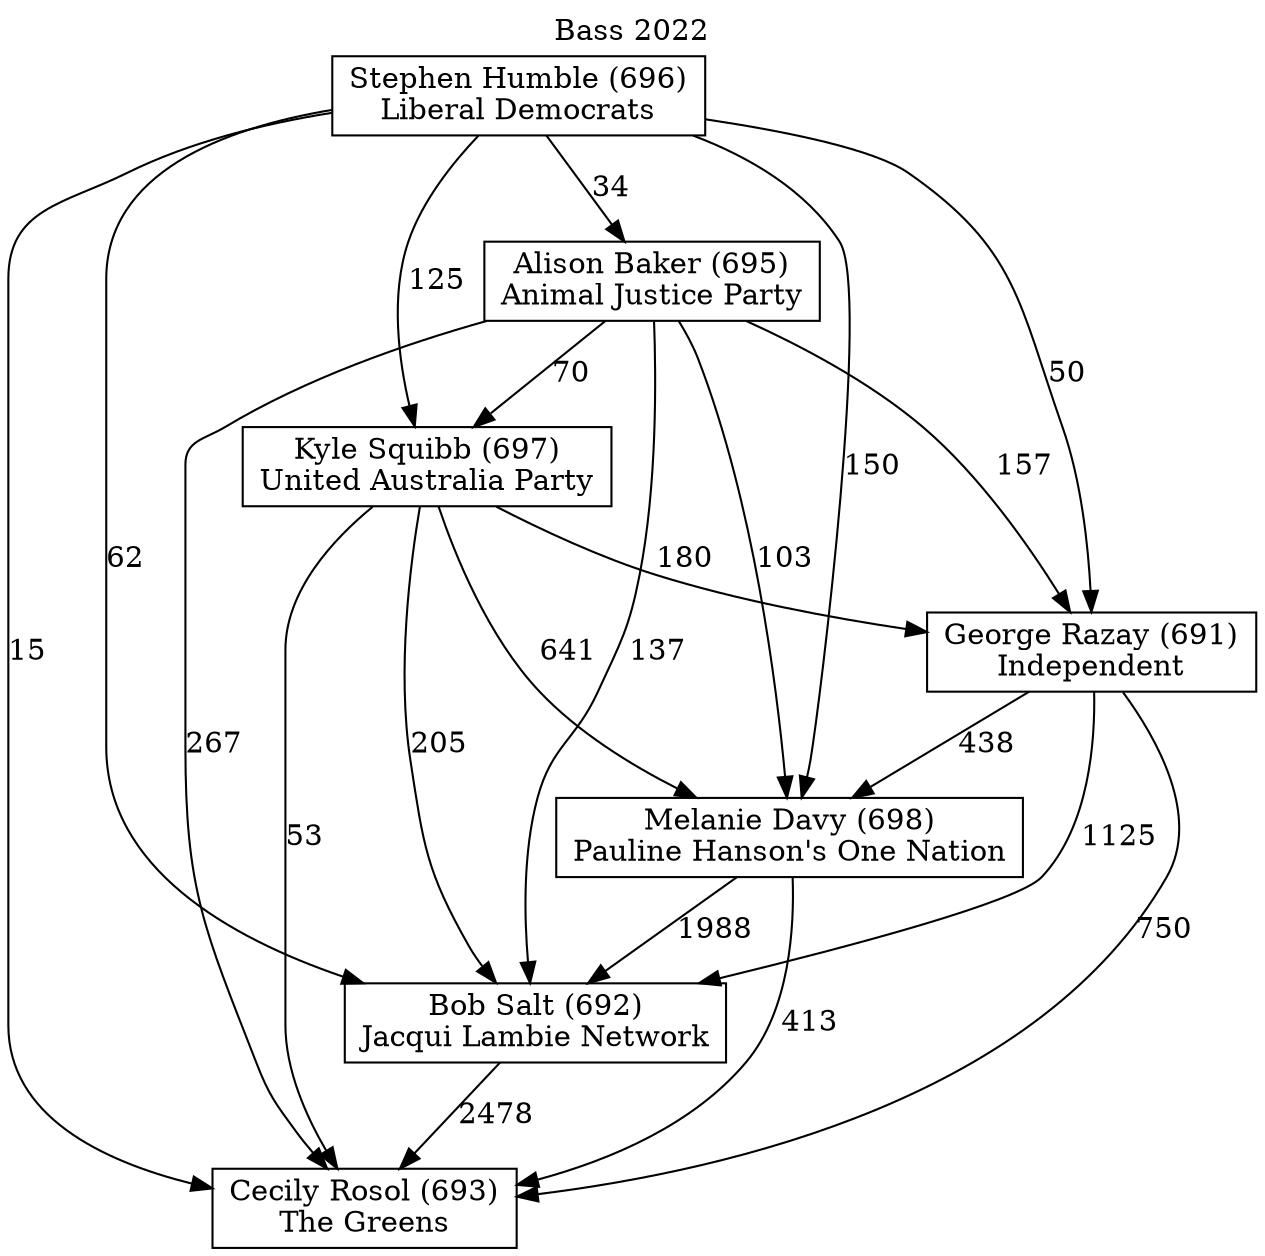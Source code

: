 // House preference flow
digraph "Cecily Rosol (693)_Bass_2022" {
	graph [label="Bass 2022" labelloc=t mclimit=10]
	node [shape=box]
	"Cecily Rosol (693)" [label="Cecily Rosol (693)
The Greens"]
	"Bob Salt (692)" [label="Bob Salt (692)
Jacqui Lambie Network"]
	"Melanie Davy (698)" [label="Melanie Davy (698)
Pauline Hanson's One Nation"]
	"George Razay (691)" [label="George Razay (691)
Independent"]
	"Kyle Squibb (697)" [label="Kyle Squibb (697)
United Australia Party"]
	"Alison Baker (695)" [label="Alison Baker (695)
Animal Justice Party"]
	"Stephen Humble (696)" [label="Stephen Humble (696)
Liberal Democrats"]
	"Cecily Rosol (693)" [label="Cecily Rosol (693)
The Greens"]
	"Melanie Davy (698)" [label="Melanie Davy (698)
Pauline Hanson's One Nation"]
	"George Razay (691)" [label="George Razay (691)
Independent"]
	"Kyle Squibb (697)" [label="Kyle Squibb (697)
United Australia Party"]
	"Alison Baker (695)" [label="Alison Baker (695)
Animal Justice Party"]
	"Stephen Humble (696)" [label="Stephen Humble (696)
Liberal Democrats"]
	"Cecily Rosol (693)" [label="Cecily Rosol (693)
The Greens"]
	"George Razay (691)" [label="George Razay (691)
Independent"]
	"Kyle Squibb (697)" [label="Kyle Squibb (697)
United Australia Party"]
	"Alison Baker (695)" [label="Alison Baker (695)
Animal Justice Party"]
	"Stephen Humble (696)" [label="Stephen Humble (696)
Liberal Democrats"]
	"Cecily Rosol (693)" [label="Cecily Rosol (693)
The Greens"]
	"Kyle Squibb (697)" [label="Kyle Squibb (697)
United Australia Party"]
	"Alison Baker (695)" [label="Alison Baker (695)
Animal Justice Party"]
	"Stephen Humble (696)" [label="Stephen Humble (696)
Liberal Democrats"]
	"Cecily Rosol (693)" [label="Cecily Rosol (693)
The Greens"]
	"Alison Baker (695)" [label="Alison Baker (695)
Animal Justice Party"]
	"Stephen Humble (696)" [label="Stephen Humble (696)
Liberal Democrats"]
	"Cecily Rosol (693)" [label="Cecily Rosol (693)
The Greens"]
	"Stephen Humble (696)" [label="Stephen Humble (696)
Liberal Democrats"]
	"Stephen Humble (696)" [label="Stephen Humble (696)
Liberal Democrats"]
	"Alison Baker (695)" [label="Alison Baker (695)
Animal Justice Party"]
	"Stephen Humble (696)" [label="Stephen Humble (696)
Liberal Democrats"]
	"Stephen Humble (696)" [label="Stephen Humble (696)
Liberal Democrats"]
	"Kyle Squibb (697)" [label="Kyle Squibb (697)
United Australia Party"]
	"Alison Baker (695)" [label="Alison Baker (695)
Animal Justice Party"]
	"Stephen Humble (696)" [label="Stephen Humble (696)
Liberal Democrats"]
	"Kyle Squibb (697)" [label="Kyle Squibb (697)
United Australia Party"]
	"Stephen Humble (696)" [label="Stephen Humble (696)
Liberal Democrats"]
	"Stephen Humble (696)" [label="Stephen Humble (696)
Liberal Democrats"]
	"Alison Baker (695)" [label="Alison Baker (695)
Animal Justice Party"]
	"Stephen Humble (696)" [label="Stephen Humble (696)
Liberal Democrats"]
	"Stephen Humble (696)" [label="Stephen Humble (696)
Liberal Democrats"]
	"George Razay (691)" [label="George Razay (691)
Independent"]
	"Kyle Squibb (697)" [label="Kyle Squibb (697)
United Australia Party"]
	"Alison Baker (695)" [label="Alison Baker (695)
Animal Justice Party"]
	"Stephen Humble (696)" [label="Stephen Humble (696)
Liberal Democrats"]
	"George Razay (691)" [label="George Razay (691)
Independent"]
	"Alison Baker (695)" [label="Alison Baker (695)
Animal Justice Party"]
	"Stephen Humble (696)" [label="Stephen Humble (696)
Liberal Democrats"]
	"George Razay (691)" [label="George Razay (691)
Independent"]
	"Stephen Humble (696)" [label="Stephen Humble (696)
Liberal Democrats"]
	"Stephen Humble (696)" [label="Stephen Humble (696)
Liberal Democrats"]
	"Alison Baker (695)" [label="Alison Baker (695)
Animal Justice Party"]
	"Stephen Humble (696)" [label="Stephen Humble (696)
Liberal Democrats"]
	"Stephen Humble (696)" [label="Stephen Humble (696)
Liberal Democrats"]
	"Kyle Squibb (697)" [label="Kyle Squibb (697)
United Australia Party"]
	"Alison Baker (695)" [label="Alison Baker (695)
Animal Justice Party"]
	"Stephen Humble (696)" [label="Stephen Humble (696)
Liberal Democrats"]
	"Kyle Squibb (697)" [label="Kyle Squibb (697)
United Australia Party"]
	"Stephen Humble (696)" [label="Stephen Humble (696)
Liberal Democrats"]
	"Stephen Humble (696)" [label="Stephen Humble (696)
Liberal Democrats"]
	"Alison Baker (695)" [label="Alison Baker (695)
Animal Justice Party"]
	"Stephen Humble (696)" [label="Stephen Humble (696)
Liberal Democrats"]
	"Stephen Humble (696)" [label="Stephen Humble (696)
Liberal Democrats"]
	"Melanie Davy (698)" [label="Melanie Davy (698)
Pauline Hanson's One Nation"]
	"George Razay (691)" [label="George Razay (691)
Independent"]
	"Kyle Squibb (697)" [label="Kyle Squibb (697)
United Australia Party"]
	"Alison Baker (695)" [label="Alison Baker (695)
Animal Justice Party"]
	"Stephen Humble (696)" [label="Stephen Humble (696)
Liberal Democrats"]
	"Melanie Davy (698)" [label="Melanie Davy (698)
Pauline Hanson's One Nation"]
	"Kyle Squibb (697)" [label="Kyle Squibb (697)
United Australia Party"]
	"Alison Baker (695)" [label="Alison Baker (695)
Animal Justice Party"]
	"Stephen Humble (696)" [label="Stephen Humble (696)
Liberal Democrats"]
	"Melanie Davy (698)" [label="Melanie Davy (698)
Pauline Hanson's One Nation"]
	"Alison Baker (695)" [label="Alison Baker (695)
Animal Justice Party"]
	"Stephen Humble (696)" [label="Stephen Humble (696)
Liberal Democrats"]
	"Melanie Davy (698)" [label="Melanie Davy (698)
Pauline Hanson's One Nation"]
	"Stephen Humble (696)" [label="Stephen Humble (696)
Liberal Democrats"]
	"Stephen Humble (696)" [label="Stephen Humble (696)
Liberal Democrats"]
	"Alison Baker (695)" [label="Alison Baker (695)
Animal Justice Party"]
	"Stephen Humble (696)" [label="Stephen Humble (696)
Liberal Democrats"]
	"Stephen Humble (696)" [label="Stephen Humble (696)
Liberal Democrats"]
	"Kyle Squibb (697)" [label="Kyle Squibb (697)
United Australia Party"]
	"Alison Baker (695)" [label="Alison Baker (695)
Animal Justice Party"]
	"Stephen Humble (696)" [label="Stephen Humble (696)
Liberal Democrats"]
	"Kyle Squibb (697)" [label="Kyle Squibb (697)
United Australia Party"]
	"Stephen Humble (696)" [label="Stephen Humble (696)
Liberal Democrats"]
	"Stephen Humble (696)" [label="Stephen Humble (696)
Liberal Democrats"]
	"Alison Baker (695)" [label="Alison Baker (695)
Animal Justice Party"]
	"Stephen Humble (696)" [label="Stephen Humble (696)
Liberal Democrats"]
	"Stephen Humble (696)" [label="Stephen Humble (696)
Liberal Democrats"]
	"George Razay (691)" [label="George Razay (691)
Independent"]
	"Kyle Squibb (697)" [label="Kyle Squibb (697)
United Australia Party"]
	"Alison Baker (695)" [label="Alison Baker (695)
Animal Justice Party"]
	"Stephen Humble (696)" [label="Stephen Humble (696)
Liberal Democrats"]
	"George Razay (691)" [label="George Razay (691)
Independent"]
	"Alison Baker (695)" [label="Alison Baker (695)
Animal Justice Party"]
	"Stephen Humble (696)" [label="Stephen Humble (696)
Liberal Democrats"]
	"George Razay (691)" [label="George Razay (691)
Independent"]
	"Stephen Humble (696)" [label="Stephen Humble (696)
Liberal Democrats"]
	"Stephen Humble (696)" [label="Stephen Humble (696)
Liberal Democrats"]
	"Alison Baker (695)" [label="Alison Baker (695)
Animal Justice Party"]
	"Stephen Humble (696)" [label="Stephen Humble (696)
Liberal Democrats"]
	"Stephen Humble (696)" [label="Stephen Humble (696)
Liberal Democrats"]
	"Kyle Squibb (697)" [label="Kyle Squibb (697)
United Australia Party"]
	"Alison Baker (695)" [label="Alison Baker (695)
Animal Justice Party"]
	"Stephen Humble (696)" [label="Stephen Humble (696)
Liberal Democrats"]
	"Kyle Squibb (697)" [label="Kyle Squibb (697)
United Australia Party"]
	"Stephen Humble (696)" [label="Stephen Humble (696)
Liberal Democrats"]
	"Stephen Humble (696)" [label="Stephen Humble (696)
Liberal Democrats"]
	"Alison Baker (695)" [label="Alison Baker (695)
Animal Justice Party"]
	"Stephen Humble (696)" [label="Stephen Humble (696)
Liberal Democrats"]
	"Stephen Humble (696)" [label="Stephen Humble (696)
Liberal Democrats"]
	"Bob Salt (692)" [label="Bob Salt (692)
Jacqui Lambie Network"]
	"Melanie Davy (698)" [label="Melanie Davy (698)
Pauline Hanson's One Nation"]
	"George Razay (691)" [label="George Razay (691)
Independent"]
	"Kyle Squibb (697)" [label="Kyle Squibb (697)
United Australia Party"]
	"Alison Baker (695)" [label="Alison Baker (695)
Animal Justice Party"]
	"Stephen Humble (696)" [label="Stephen Humble (696)
Liberal Democrats"]
	"Bob Salt (692)" [label="Bob Salt (692)
Jacqui Lambie Network"]
	"George Razay (691)" [label="George Razay (691)
Independent"]
	"Kyle Squibb (697)" [label="Kyle Squibb (697)
United Australia Party"]
	"Alison Baker (695)" [label="Alison Baker (695)
Animal Justice Party"]
	"Stephen Humble (696)" [label="Stephen Humble (696)
Liberal Democrats"]
	"Bob Salt (692)" [label="Bob Salt (692)
Jacqui Lambie Network"]
	"Kyle Squibb (697)" [label="Kyle Squibb (697)
United Australia Party"]
	"Alison Baker (695)" [label="Alison Baker (695)
Animal Justice Party"]
	"Stephen Humble (696)" [label="Stephen Humble (696)
Liberal Democrats"]
	"Bob Salt (692)" [label="Bob Salt (692)
Jacqui Lambie Network"]
	"Alison Baker (695)" [label="Alison Baker (695)
Animal Justice Party"]
	"Stephen Humble (696)" [label="Stephen Humble (696)
Liberal Democrats"]
	"Bob Salt (692)" [label="Bob Salt (692)
Jacqui Lambie Network"]
	"Stephen Humble (696)" [label="Stephen Humble (696)
Liberal Democrats"]
	"Stephen Humble (696)" [label="Stephen Humble (696)
Liberal Democrats"]
	"Alison Baker (695)" [label="Alison Baker (695)
Animal Justice Party"]
	"Stephen Humble (696)" [label="Stephen Humble (696)
Liberal Democrats"]
	"Stephen Humble (696)" [label="Stephen Humble (696)
Liberal Democrats"]
	"Kyle Squibb (697)" [label="Kyle Squibb (697)
United Australia Party"]
	"Alison Baker (695)" [label="Alison Baker (695)
Animal Justice Party"]
	"Stephen Humble (696)" [label="Stephen Humble (696)
Liberal Democrats"]
	"Kyle Squibb (697)" [label="Kyle Squibb (697)
United Australia Party"]
	"Stephen Humble (696)" [label="Stephen Humble (696)
Liberal Democrats"]
	"Stephen Humble (696)" [label="Stephen Humble (696)
Liberal Democrats"]
	"Alison Baker (695)" [label="Alison Baker (695)
Animal Justice Party"]
	"Stephen Humble (696)" [label="Stephen Humble (696)
Liberal Democrats"]
	"Stephen Humble (696)" [label="Stephen Humble (696)
Liberal Democrats"]
	"George Razay (691)" [label="George Razay (691)
Independent"]
	"Kyle Squibb (697)" [label="Kyle Squibb (697)
United Australia Party"]
	"Alison Baker (695)" [label="Alison Baker (695)
Animal Justice Party"]
	"Stephen Humble (696)" [label="Stephen Humble (696)
Liberal Democrats"]
	"George Razay (691)" [label="George Razay (691)
Independent"]
	"Alison Baker (695)" [label="Alison Baker (695)
Animal Justice Party"]
	"Stephen Humble (696)" [label="Stephen Humble (696)
Liberal Democrats"]
	"George Razay (691)" [label="George Razay (691)
Independent"]
	"Stephen Humble (696)" [label="Stephen Humble (696)
Liberal Democrats"]
	"Stephen Humble (696)" [label="Stephen Humble (696)
Liberal Democrats"]
	"Alison Baker (695)" [label="Alison Baker (695)
Animal Justice Party"]
	"Stephen Humble (696)" [label="Stephen Humble (696)
Liberal Democrats"]
	"Stephen Humble (696)" [label="Stephen Humble (696)
Liberal Democrats"]
	"Kyle Squibb (697)" [label="Kyle Squibb (697)
United Australia Party"]
	"Alison Baker (695)" [label="Alison Baker (695)
Animal Justice Party"]
	"Stephen Humble (696)" [label="Stephen Humble (696)
Liberal Democrats"]
	"Kyle Squibb (697)" [label="Kyle Squibb (697)
United Australia Party"]
	"Stephen Humble (696)" [label="Stephen Humble (696)
Liberal Democrats"]
	"Stephen Humble (696)" [label="Stephen Humble (696)
Liberal Democrats"]
	"Alison Baker (695)" [label="Alison Baker (695)
Animal Justice Party"]
	"Stephen Humble (696)" [label="Stephen Humble (696)
Liberal Democrats"]
	"Stephen Humble (696)" [label="Stephen Humble (696)
Liberal Democrats"]
	"Melanie Davy (698)" [label="Melanie Davy (698)
Pauline Hanson's One Nation"]
	"George Razay (691)" [label="George Razay (691)
Independent"]
	"Kyle Squibb (697)" [label="Kyle Squibb (697)
United Australia Party"]
	"Alison Baker (695)" [label="Alison Baker (695)
Animal Justice Party"]
	"Stephen Humble (696)" [label="Stephen Humble (696)
Liberal Democrats"]
	"Melanie Davy (698)" [label="Melanie Davy (698)
Pauline Hanson's One Nation"]
	"Kyle Squibb (697)" [label="Kyle Squibb (697)
United Australia Party"]
	"Alison Baker (695)" [label="Alison Baker (695)
Animal Justice Party"]
	"Stephen Humble (696)" [label="Stephen Humble (696)
Liberal Democrats"]
	"Melanie Davy (698)" [label="Melanie Davy (698)
Pauline Hanson's One Nation"]
	"Alison Baker (695)" [label="Alison Baker (695)
Animal Justice Party"]
	"Stephen Humble (696)" [label="Stephen Humble (696)
Liberal Democrats"]
	"Melanie Davy (698)" [label="Melanie Davy (698)
Pauline Hanson's One Nation"]
	"Stephen Humble (696)" [label="Stephen Humble (696)
Liberal Democrats"]
	"Stephen Humble (696)" [label="Stephen Humble (696)
Liberal Democrats"]
	"Alison Baker (695)" [label="Alison Baker (695)
Animal Justice Party"]
	"Stephen Humble (696)" [label="Stephen Humble (696)
Liberal Democrats"]
	"Stephen Humble (696)" [label="Stephen Humble (696)
Liberal Democrats"]
	"Kyle Squibb (697)" [label="Kyle Squibb (697)
United Australia Party"]
	"Alison Baker (695)" [label="Alison Baker (695)
Animal Justice Party"]
	"Stephen Humble (696)" [label="Stephen Humble (696)
Liberal Democrats"]
	"Kyle Squibb (697)" [label="Kyle Squibb (697)
United Australia Party"]
	"Stephen Humble (696)" [label="Stephen Humble (696)
Liberal Democrats"]
	"Stephen Humble (696)" [label="Stephen Humble (696)
Liberal Democrats"]
	"Alison Baker (695)" [label="Alison Baker (695)
Animal Justice Party"]
	"Stephen Humble (696)" [label="Stephen Humble (696)
Liberal Democrats"]
	"Stephen Humble (696)" [label="Stephen Humble (696)
Liberal Democrats"]
	"George Razay (691)" [label="George Razay (691)
Independent"]
	"Kyle Squibb (697)" [label="Kyle Squibb (697)
United Australia Party"]
	"Alison Baker (695)" [label="Alison Baker (695)
Animal Justice Party"]
	"Stephen Humble (696)" [label="Stephen Humble (696)
Liberal Democrats"]
	"George Razay (691)" [label="George Razay (691)
Independent"]
	"Alison Baker (695)" [label="Alison Baker (695)
Animal Justice Party"]
	"Stephen Humble (696)" [label="Stephen Humble (696)
Liberal Democrats"]
	"George Razay (691)" [label="George Razay (691)
Independent"]
	"Stephen Humble (696)" [label="Stephen Humble (696)
Liberal Democrats"]
	"Stephen Humble (696)" [label="Stephen Humble (696)
Liberal Democrats"]
	"Alison Baker (695)" [label="Alison Baker (695)
Animal Justice Party"]
	"Stephen Humble (696)" [label="Stephen Humble (696)
Liberal Democrats"]
	"Stephen Humble (696)" [label="Stephen Humble (696)
Liberal Democrats"]
	"Kyle Squibb (697)" [label="Kyle Squibb (697)
United Australia Party"]
	"Alison Baker (695)" [label="Alison Baker (695)
Animal Justice Party"]
	"Stephen Humble (696)" [label="Stephen Humble (696)
Liberal Democrats"]
	"Kyle Squibb (697)" [label="Kyle Squibb (697)
United Australia Party"]
	"Stephen Humble (696)" [label="Stephen Humble (696)
Liberal Democrats"]
	"Stephen Humble (696)" [label="Stephen Humble (696)
Liberal Democrats"]
	"Alison Baker (695)" [label="Alison Baker (695)
Animal Justice Party"]
	"Stephen Humble (696)" [label="Stephen Humble (696)
Liberal Democrats"]
	"Stephen Humble (696)" [label="Stephen Humble (696)
Liberal Democrats"]
	"Bob Salt (692)" -> "Cecily Rosol (693)" [label=2478]
	"Melanie Davy (698)" -> "Bob Salt (692)" [label=1988]
	"George Razay (691)" -> "Melanie Davy (698)" [label=438]
	"Kyle Squibb (697)" -> "George Razay (691)" [label=180]
	"Alison Baker (695)" -> "Kyle Squibb (697)" [label=70]
	"Stephen Humble (696)" -> "Alison Baker (695)" [label=34]
	"Melanie Davy (698)" -> "Cecily Rosol (693)" [label=413]
	"George Razay (691)" -> "Cecily Rosol (693)" [label=750]
	"Kyle Squibb (697)" -> "Cecily Rosol (693)" [label=53]
	"Alison Baker (695)" -> "Cecily Rosol (693)" [label=267]
	"Stephen Humble (696)" -> "Cecily Rosol (693)" [label=15]
	"Stephen Humble (696)" -> "Kyle Squibb (697)" [label=125]
	"Alison Baker (695)" -> "George Razay (691)" [label=157]
	"Stephen Humble (696)" -> "George Razay (691)" [label=50]
	"Kyle Squibb (697)" -> "Melanie Davy (698)" [label=641]
	"Alison Baker (695)" -> "Melanie Davy (698)" [label=103]
	"Stephen Humble (696)" -> "Melanie Davy (698)" [label=150]
	"George Razay (691)" -> "Bob Salt (692)" [label=1125]
	"Kyle Squibb (697)" -> "Bob Salt (692)" [label=205]
	"Alison Baker (695)" -> "Bob Salt (692)" [label=137]
	"Stephen Humble (696)" -> "Bob Salt (692)" [label=62]
}
